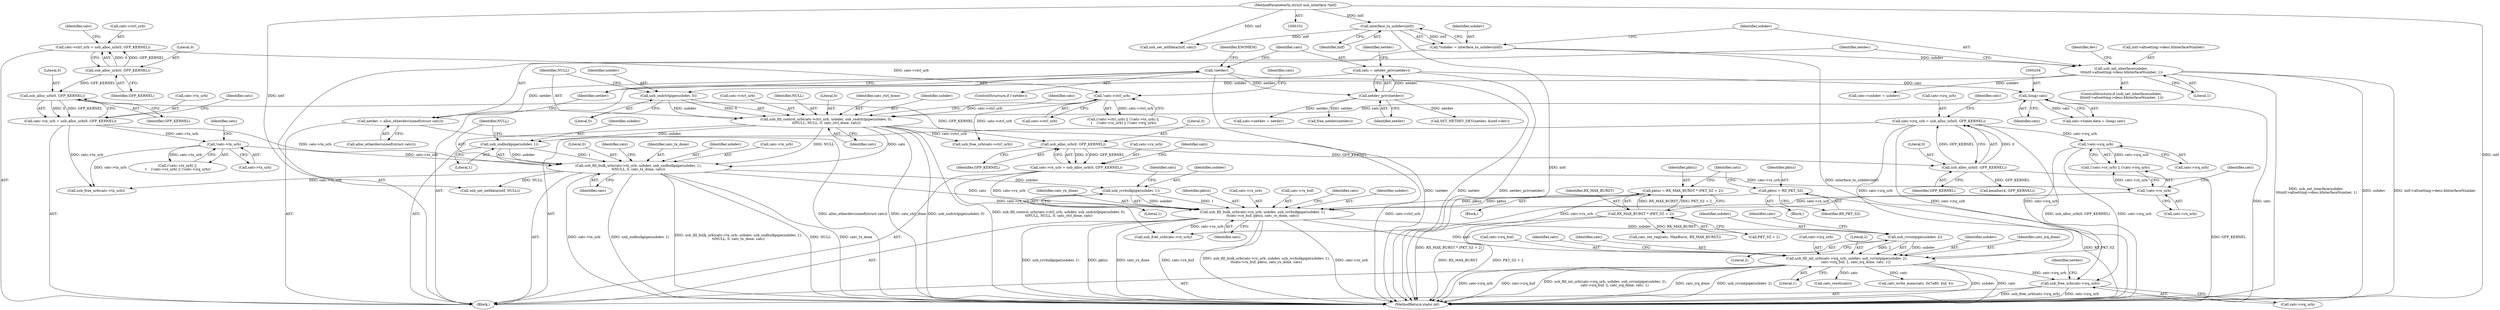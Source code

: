 digraph "0_linux_2d6a0e9de03ee658a9adc3bfb2f0ca55dff1e478@pointer" {
"1000652" [label="(Call,usb_free_urb(catc->irq_urb))"];
"1000368" [label="(Call,usb_fill_int_urb(catc->irq_urb, usbdev, usb_rcvintpipe(usbdev, 2),\n                 catc->irq_buf, 2, catc_irq_done, catc, 1))"];
"1000234" [label="(Call,catc->irq_urb = usb_alloc_urb(0, GFP_KERNEL))"];
"1000238" [label="(Call,usb_alloc_urb(0, GFP_KERNEL))"];
"1000231" [label="(Call,usb_alloc_urb(0, GFP_KERNEL))"];
"1000224" [label="(Call,usb_alloc_urb(0, GFP_KERNEL))"];
"1000217" [label="(Call,usb_alloc_urb(0, GFP_KERNEL))"];
"1000257" [label="(Call,!catc->irq_urb)"];
"1000373" [label="(Call,usb_rcvintpipe(usbdev, 2))"];
"1000354" [label="(Call,usb_fill_bulk_urb(catc->rx_urb, usbdev, usb_rcvbulkpipe(usbdev, 1),\n\t\tcatc->rx_buf, pktsz, catc_rx_done, catc))"];
"1000227" [label="(Call,catc->rx_urb = usb_alloc_urb(0, GFP_KERNEL))"];
"1000253" [label="(Call,!catc->rx_urb)"];
"1000359" [label="(Call,usb_rcvbulkpipe(usbdev, 1))"];
"1000342" [label="(Call,usb_fill_bulk_urb(catc->tx_urb, usbdev, usb_sndbulkpipe(usbdev, 1),\n\t\tNULL, 0, catc_tx_done, catc))"];
"1000220" [label="(Call,catc->tx_urb = usb_alloc_urb(0, GFP_KERNEL))"];
"1000248" [label="(Call,!catc->tx_urb)"];
"1000347" [label="(Call,usb_sndbulkpipe(usbdev, 1))"];
"1000329" [label="(Call,usb_fill_control_urb(catc->ctrl_urb, usbdev, usb_sndctrlpipe(usbdev, 0),\n\t\tNULL, NULL, 0, catc_ctrl_done, catc))"];
"1000243" [label="(Call,!catc->ctrl_urb)"];
"1000213" [label="(Call,catc->ctrl_urb = usb_alloc_urb(0, GFP_KERNEL))"];
"1000334" [label="(Call,usb_sndctrlpipe(usbdev, 0))"];
"1000123" [label="(Call,usb_set_interface(usbdev,\n \t\t\tintf->altsetting->desc.bInterfaceNumber, 1))"];
"1000113" [label="(Call,*usbdev = interface_to_usbdev(intf))"];
"1000115" [label="(Call,interface_to_usbdev(intf))"];
"1000102" [label="(MethodParameterIn,struct usb_interface *intf)"];
"1000203" [label="(Call,(long) catc)"];
"1000151" [label="(Call,catc = netdev_priv(netdev))"];
"1000153" [label="(Call,netdev_priv(netdev))"];
"1000146" [label="(Call,!netdev)"];
"1000140" [label="(Call,netdev = alloc_etherdev(sizeof(struct catc)))"];
"1000317" [label="(Call,pktsz = RX_PKT_SZ)"];
"1000322" [label="(Call,pktsz = RX_MAX_BURST * (PKT_SZ + 2))"];
"1000324" [label="(Call,RX_MAX_BURST * (PKT_SZ + 2))"];
"1000351" [label="(Literal,0)"];
"1000227" [label="(Call,catc->rx_urb = usb_alloc_urb(0, GFP_KERNEL))"];
"1000141" [label="(Identifier,netdev)"];
"1000365" [label="(Identifier,pktsz)"];
"1000324" [label="(Call,RX_MAX_BURST * (PKT_SZ + 2))"];
"1000330" [label="(Call,catc->ctrl_urb)"];
"1000550" [label="(Call,catc_set_reg(catc, MaxBurst, RX_MAX_BURST))"];
"1000353" [label="(Identifier,catc)"];
"1000233" [label="(Identifier,GFP_KERNEL)"];
"1000152" [label="(Identifier,catc)"];
"1000254" [label="(Call,catc->rx_urb)"];
"1000640" [label="(Call,usb_free_urb(catc->ctrl_urb))"];
"1000302" [label="(Block,)"];
"1000355" [label="(Call,catc->rx_urb)"];
"1000243" [label="(Call,!catc->ctrl_urb)"];
"1000157" [label="(Identifier,netdev)"];
"1000218" [label="(Literal,0)"];
"1000356" [label="(Identifier,catc)"];
"1000242" [label="(Call,(!catc->ctrl_urb) || (!catc->tx_urb) || \n\t    (!catc->rx_urb) || (!catc->irq_urb))"];
"1000255" [label="(Identifier,catc)"];
"1000335" [label="(Identifier,usbdev)"];
"1000336" [label="(Literal,0)"];
"1000377" [label="(Identifier,catc)"];
"1000221" [label="(Call,catc->tx_urb)"];
"1000636" [label="(Call,usb_set_intfdata(intf, NULL))"];
"1000341" [label="(Identifier,catc)"];
"1000338" [label="(Identifier,NULL)"];
"1000352" [label="(Identifier,catc_tx_done)"];
"1000354" [label="(Call,usb_fill_bulk_urb(catc->rx_urb, usbdev, usb_rcvbulkpipe(usbdev, 1),\n\t\tcatc->rx_buf, pktsz, catc_rx_done, catc))"];
"1000326" [label="(Call,PKT_SZ + 2)"];
"1000225" [label="(Literal,0)"];
"1000346" [label="(Identifier,usbdev)"];
"1000321" [label="(Block,)"];
"1000154" [label="(Identifier,netdev)"];
"1000172" [label="(Call,catc->usbdev = usbdev)"];
"1000140" [label="(Call,netdev = alloc_etherdev(sizeof(struct catc)))"];
"1000348" [label="(Identifier,usbdev)"];
"1000382" [label="(Literal,1)"];
"1000203" [label="(Call,(long) catc)"];
"1000244" [label="(Call,catc->ctrl_urb)"];
"1000217" [label="(Call,usb_alloc_urb(0, GFP_KERNEL))"];
"1000248" [label="(Call,!catc->tx_urb)"];
"1000361" [label="(Literal,1)"];
"1000234" [label="(Call,catc->irq_urb = usb_alloc_urb(0, GFP_KERNEL))"];
"1000372" [label="(Identifier,usbdev)"];
"1000124" [label="(Identifier,usbdev)"];
"1000318" [label="(Identifier,pktsz)"];
"1000214" [label="(Call,catc->ctrl_urb)"];
"1000258" [label="(Call,catc->irq_urb)"];
"1000362" [label="(Call,catc->rx_buf)"];
"1000147" [label="(Identifier,netdev)"];
"1000146" [label="(Call,!netdev)"];
"1000375" [label="(Literal,2)"];
"1000213" [label="(Call,catc->ctrl_urb = usb_alloc_urb(0, GFP_KERNEL))"];
"1000323" [label="(Identifier,pktsz)"];
"1000349" [label="(Literal,1)"];
"1000122" [label="(ControlStructure,if (usb_set_interface(usbdev,\n \t\t\tintf->altsetting->desc.bInterfaceNumber, 1)))"];
"1000224" [label="(Call,usb_alloc_urb(0, GFP_KERNEL))"];
"1000380" [label="(Identifier,catc_irq_done)"];
"1000657" [label="(Identifier,netdev)"];
"1000342" [label="(Call,usb_fill_bulk_urb(catc->tx_urb, usbdev, usb_sndbulkpipe(usbdev, 1),\n\t\tNULL, 0, catc_tx_done, catc))"];
"1000228" [label="(Call,catc->rx_urb)"];
"1000367" [label="(Identifier,catc)"];
"1000360" [label="(Identifier,usbdev)"];
"1000115" [label="(Call,interface_to_usbdev(intf))"];
"1000331" [label="(Identifier,catc)"];
"1000337" [label="(Identifier,NULL)"];
"1000359" [label="(Call,usb_rcvbulkpipe(usbdev, 1))"];
"1000581" [label="(Call,catc_reset(catc))"];
"1000222" [label="(Identifier,catc)"];
"1000376" [label="(Call,catc->irq_buf)"];
"1000648" [label="(Call,usb_free_urb(catc->rx_urb))"];
"1000113" [label="(Call,*usbdev = interface_to_usbdev(intf))"];
"1000259" [label="(Identifier,catc)"];
"1000322" [label="(Call,pktsz = RX_MAX_BURST * (PKT_SZ + 2))"];
"1000386" [label="(Identifier,catc)"];
"1000240" [label="(Identifier,GFP_KERNEL)"];
"1000236" [label="(Identifier,catc)"];
"1000235" [label="(Call,catc->irq_urb)"];
"1000334" [label="(Call,usb_sndctrlpipe(usbdev, 0))"];
"1000347" [label="(Call,usb_sndbulkpipe(usbdev, 1))"];
"1000150" [label="(Identifier,ENOMEM)"];
"1000252" [label="(Call,(!catc->rx_urb) || (!catc->irq_urb))"];
"1000151" [label="(Call,catc = netdev_priv(netdev))"];
"1000339" [label="(Literal,0)"];
"1000153" [label="(Call,netdev_priv(netdev))"];
"1000219" [label="(Identifier,GFP_KERNEL)"];
"1000370" [label="(Identifier,catc)"];
"1000229" [label="(Identifier,catc)"];
"1000373" [label="(Call,usb_rcvintpipe(usbdev, 2))"];
"1000412" [label="(Call,catc_write_mem(catc, 0x7a80, buf, 4))"];
"1000340" [label="(Identifier,catc_ctrl_done)"];
"1000177" [label="(Call,catc->netdev = netdev)"];
"1000231" [label="(Call,usb_alloc_urb(0, GFP_KERNEL))"];
"1000617" [label="(Call,usb_set_intfdata(intf, catc))"];
"1000257" [label="(Call,!catc->irq_urb)"];
"1000343" [label="(Call,catc->tx_urb)"];
"1000245" [label="(Identifier,catc)"];
"1000249" [label="(Call,catc->tx_urb)"];
"1000132" [label="(Literal,1)"];
"1000104" [label="(Block,)"];
"1000363" [label="(Identifier,catc)"];
"1000123" [label="(Call,usb_set_interface(usbdev,\n \t\t\tintf->altsetting->desc.bInterfaceNumber, 1))"];
"1000368" [label="(Call,usb_fill_int_urb(catc->irq_urb, usbdev, usb_rcvintpipe(usbdev, 2),\n                 catc->irq_buf, 2, catc_irq_done, catc, 1))"];
"1000226" [label="(Identifier,GFP_KERNEL)"];
"1000381" [label="(Identifier,catc)"];
"1000145" [label="(ControlStructure,if (!netdev))"];
"1000142" [label="(Call,alloc_etherdev(sizeof(struct catc)))"];
"1000369" [label="(Call,catc->irq_urb)"];
"1000135" [label="(Identifier,dev)"];
"1000205" [label="(Identifier,catc)"];
"1000325" [label="(Identifier,RX_MAX_BURST)"];
"1000238" [label="(Call,usb_alloc_urb(0, GFP_KERNEL))"];
"1000250" [label="(Identifier,catc)"];
"1000656" [label="(Call,free_netdev(netdev))"];
"1000102" [label="(MethodParameterIn,struct usb_interface *intf)"];
"1000253" [label="(Call,!catc->rx_urb)"];
"1000652" [label="(Call,usb_free_urb(catc->irq_urb))"];
"1000317" [label="(Call,pktsz = RX_PKT_SZ)"];
"1000329" [label="(Call,usb_fill_control_urb(catc->ctrl_urb, usbdev, usb_sndctrlpipe(usbdev, 0),\n\t\tNULL, NULL, 0, catc_ctrl_done, catc))"];
"1000197" [label="(Call,catc->timer.data = (long) catc)"];
"1000660" [label="(MethodReturn,static int)"];
"1000644" [label="(Call,usb_free_urb(catc->tx_urb))"];
"1000620" [label="(Call,SET_NETDEV_DEV(netdev, &intf->dev))"];
"1000232" [label="(Literal,0)"];
"1000396" [label="(Call,kmalloc(4, GFP_KERNEL))"];
"1000374" [label="(Identifier,usbdev)"];
"1000125" [label="(Call,intf->altsetting->desc.bInterfaceNumber)"];
"1000114" [label="(Identifier,usbdev)"];
"1000358" [label="(Identifier,usbdev)"];
"1000350" [label="(Identifier,NULL)"];
"1000379" [label="(Literal,2)"];
"1000247" [label="(Call,(!catc->tx_urb) || \n\t    (!catc->rx_urb) || (!catc->irq_urb))"];
"1000116" [label="(Identifier,intf)"];
"1000319" [label="(Identifier,RX_PKT_SZ)"];
"1000220" [label="(Call,catc->tx_urb = usb_alloc_urb(0, GFP_KERNEL))"];
"1000333" [label="(Identifier,usbdev)"];
"1000344" [label="(Identifier,catc)"];
"1000366" [label="(Identifier,catc_rx_done)"];
"1000239" [label="(Literal,0)"];
"1000653" [label="(Call,catc->irq_urb)"];
"1000652" -> "1000104"  [label="AST: "];
"1000652" -> "1000653"  [label="CFG: "];
"1000653" -> "1000652"  [label="AST: "];
"1000657" -> "1000652"  [label="CFG: "];
"1000652" -> "1000660"  [label="DDG: usb_free_urb(catc->irq_urb)"];
"1000652" -> "1000660"  [label="DDG: catc->irq_urb"];
"1000368" -> "1000652"  [label="DDG: catc->irq_urb"];
"1000234" -> "1000652"  [label="DDG: catc->irq_urb"];
"1000257" -> "1000652"  [label="DDG: catc->irq_urb"];
"1000368" -> "1000104"  [label="AST: "];
"1000368" -> "1000382"  [label="CFG: "];
"1000369" -> "1000368"  [label="AST: "];
"1000372" -> "1000368"  [label="AST: "];
"1000373" -> "1000368"  [label="AST: "];
"1000376" -> "1000368"  [label="AST: "];
"1000379" -> "1000368"  [label="AST: "];
"1000380" -> "1000368"  [label="AST: "];
"1000381" -> "1000368"  [label="AST: "];
"1000382" -> "1000368"  [label="AST: "];
"1000386" -> "1000368"  [label="CFG: "];
"1000368" -> "1000660"  [label="DDG: catc->irq_urb"];
"1000368" -> "1000660"  [label="DDG: catc->irq_buf"];
"1000368" -> "1000660"  [label="DDG: usb_fill_int_urb(catc->irq_urb, usbdev, usb_rcvintpipe(usbdev, 2),\n                 catc->irq_buf, 2, catc_irq_done, catc, 1)"];
"1000368" -> "1000660"  [label="DDG: catc_irq_done"];
"1000368" -> "1000660"  [label="DDG: usb_rcvintpipe(usbdev, 2)"];
"1000368" -> "1000660"  [label="DDG: usbdev"];
"1000368" -> "1000660"  [label="DDG: catc"];
"1000234" -> "1000368"  [label="DDG: catc->irq_urb"];
"1000257" -> "1000368"  [label="DDG: catc->irq_urb"];
"1000373" -> "1000368"  [label="DDG: usbdev"];
"1000373" -> "1000368"  [label="DDG: 2"];
"1000354" -> "1000368"  [label="DDG: catc"];
"1000368" -> "1000412"  [label="DDG: catc"];
"1000368" -> "1000581"  [label="DDG: catc"];
"1000234" -> "1000104"  [label="AST: "];
"1000234" -> "1000238"  [label="CFG: "];
"1000235" -> "1000234"  [label="AST: "];
"1000238" -> "1000234"  [label="AST: "];
"1000245" -> "1000234"  [label="CFG: "];
"1000234" -> "1000660"  [label="DDG: usb_alloc_urb(0, GFP_KERNEL)"];
"1000238" -> "1000234"  [label="DDG: 0"];
"1000238" -> "1000234"  [label="DDG: GFP_KERNEL"];
"1000234" -> "1000257"  [label="DDG: catc->irq_urb"];
"1000238" -> "1000240"  [label="CFG: "];
"1000239" -> "1000238"  [label="AST: "];
"1000240" -> "1000238"  [label="AST: "];
"1000238" -> "1000660"  [label="DDG: GFP_KERNEL"];
"1000231" -> "1000238"  [label="DDG: GFP_KERNEL"];
"1000238" -> "1000396"  [label="DDG: GFP_KERNEL"];
"1000231" -> "1000227"  [label="AST: "];
"1000231" -> "1000233"  [label="CFG: "];
"1000232" -> "1000231"  [label="AST: "];
"1000233" -> "1000231"  [label="AST: "];
"1000227" -> "1000231"  [label="CFG: "];
"1000231" -> "1000227"  [label="DDG: 0"];
"1000231" -> "1000227"  [label="DDG: GFP_KERNEL"];
"1000224" -> "1000231"  [label="DDG: GFP_KERNEL"];
"1000224" -> "1000220"  [label="AST: "];
"1000224" -> "1000226"  [label="CFG: "];
"1000225" -> "1000224"  [label="AST: "];
"1000226" -> "1000224"  [label="AST: "];
"1000220" -> "1000224"  [label="CFG: "];
"1000224" -> "1000220"  [label="DDG: 0"];
"1000224" -> "1000220"  [label="DDG: GFP_KERNEL"];
"1000217" -> "1000224"  [label="DDG: GFP_KERNEL"];
"1000217" -> "1000213"  [label="AST: "];
"1000217" -> "1000219"  [label="CFG: "];
"1000218" -> "1000217"  [label="AST: "];
"1000219" -> "1000217"  [label="AST: "];
"1000213" -> "1000217"  [label="CFG: "];
"1000217" -> "1000213"  [label="DDG: 0"];
"1000217" -> "1000213"  [label="DDG: GFP_KERNEL"];
"1000257" -> "1000252"  [label="AST: "];
"1000257" -> "1000258"  [label="CFG: "];
"1000258" -> "1000257"  [label="AST: "];
"1000252" -> "1000257"  [label="CFG: "];
"1000257" -> "1000252"  [label="DDG: catc->irq_urb"];
"1000373" -> "1000375"  [label="CFG: "];
"1000374" -> "1000373"  [label="AST: "];
"1000375" -> "1000373"  [label="AST: "];
"1000377" -> "1000373"  [label="CFG: "];
"1000354" -> "1000373"  [label="DDG: usbdev"];
"1000354" -> "1000104"  [label="AST: "];
"1000354" -> "1000367"  [label="CFG: "];
"1000355" -> "1000354"  [label="AST: "];
"1000358" -> "1000354"  [label="AST: "];
"1000359" -> "1000354"  [label="AST: "];
"1000362" -> "1000354"  [label="AST: "];
"1000365" -> "1000354"  [label="AST: "];
"1000366" -> "1000354"  [label="AST: "];
"1000367" -> "1000354"  [label="AST: "];
"1000370" -> "1000354"  [label="CFG: "];
"1000354" -> "1000660"  [label="DDG: pktsz"];
"1000354" -> "1000660"  [label="DDG: catc_rx_done"];
"1000354" -> "1000660"  [label="DDG: catc->rx_buf"];
"1000354" -> "1000660"  [label="DDG: usb_fill_bulk_urb(catc->rx_urb, usbdev, usb_rcvbulkpipe(usbdev, 1),\n\t\tcatc->rx_buf, pktsz, catc_rx_done, catc)"];
"1000354" -> "1000660"  [label="DDG: catc->rx_urb"];
"1000354" -> "1000660"  [label="DDG: usb_rcvbulkpipe(usbdev, 1)"];
"1000227" -> "1000354"  [label="DDG: catc->rx_urb"];
"1000253" -> "1000354"  [label="DDG: catc->rx_urb"];
"1000359" -> "1000354"  [label="DDG: usbdev"];
"1000359" -> "1000354"  [label="DDG: 1"];
"1000317" -> "1000354"  [label="DDG: pktsz"];
"1000322" -> "1000354"  [label="DDG: pktsz"];
"1000342" -> "1000354"  [label="DDG: catc"];
"1000354" -> "1000648"  [label="DDG: catc->rx_urb"];
"1000227" -> "1000104"  [label="AST: "];
"1000228" -> "1000227"  [label="AST: "];
"1000236" -> "1000227"  [label="CFG: "];
"1000227" -> "1000253"  [label="DDG: catc->rx_urb"];
"1000227" -> "1000648"  [label="DDG: catc->rx_urb"];
"1000253" -> "1000252"  [label="AST: "];
"1000253" -> "1000254"  [label="CFG: "];
"1000254" -> "1000253"  [label="AST: "];
"1000259" -> "1000253"  [label="CFG: "];
"1000252" -> "1000253"  [label="CFG: "];
"1000253" -> "1000252"  [label="DDG: catc->rx_urb"];
"1000253" -> "1000648"  [label="DDG: catc->rx_urb"];
"1000359" -> "1000361"  [label="CFG: "];
"1000360" -> "1000359"  [label="AST: "];
"1000361" -> "1000359"  [label="AST: "];
"1000363" -> "1000359"  [label="CFG: "];
"1000342" -> "1000359"  [label="DDG: usbdev"];
"1000342" -> "1000104"  [label="AST: "];
"1000342" -> "1000353"  [label="CFG: "];
"1000343" -> "1000342"  [label="AST: "];
"1000346" -> "1000342"  [label="AST: "];
"1000347" -> "1000342"  [label="AST: "];
"1000350" -> "1000342"  [label="AST: "];
"1000351" -> "1000342"  [label="AST: "];
"1000352" -> "1000342"  [label="AST: "];
"1000353" -> "1000342"  [label="AST: "];
"1000356" -> "1000342"  [label="CFG: "];
"1000342" -> "1000660"  [label="DDG: catc->tx_urb"];
"1000342" -> "1000660"  [label="DDG: usb_sndbulkpipe(usbdev, 1)"];
"1000342" -> "1000660"  [label="DDG: usb_fill_bulk_urb(catc->tx_urb, usbdev, usb_sndbulkpipe(usbdev, 1),\n\t\tNULL, 0, catc_tx_done, catc)"];
"1000342" -> "1000660"  [label="DDG: NULL"];
"1000342" -> "1000660"  [label="DDG: catc_tx_done"];
"1000220" -> "1000342"  [label="DDG: catc->tx_urb"];
"1000248" -> "1000342"  [label="DDG: catc->tx_urb"];
"1000347" -> "1000342"  [label="DDG: usbdev"];
"1000347" -> "1000342"  [label="DDG: 1"];
"1000329" -> "1000342"  [label="DDG: NULL"];
"1000329" -> "1000342"  [label="DDG: catc"];
"1000342" -> "1000636"  [label="DDG: NULL"];
"1000342" -> "1000644"  [label="DDG: catc->tx_urb"];
"1000220" -> "1000104"  [label="AST: "];
"1000221" -> "1000220"  [label="AST: "];
"1000229" -> "1000220"  [label="CFG: "];
"1000220" -> "1000248"  [label="DDG: catc->tx_urb"];
"1000220" -> "1000644"  [label="DDG: catc->tx_urb"];
"1000248" -> "1000247"  [label="AST: "];
"1000248" -> "1000249"  [label="CFG: "];
"1000249" -> "1000248"  [label="AST: "];
"1000255" -> "1000248"  [label="CFG: "];
"1000247" -> "1000248"  [label="CFG: "];
"1000248" -> "1000247"  [label="DDG: catc->tx_urb"];
"1000248" -> "1000644"  [label="DDG: catc->tx_urb"];
"1000347" -> "1000349"  [label="CFG: "];
"1000348" -> "1000347"  [label="AST: "];
"1000349" -> "1000347"  [label="AST: "];
"1000350" -> "1000347"  [label="CFG: "];
"1000329" -> "1000347"  [label="DDG: usbdev"];
"1000329" -> "1000104"  [label="AST: "];
"1000329" -> "1000341"  [label="CFG: "];
"1000330" -> "1000329"  [label="AST: "];
"1000333" -> "1000329"  [label="AST: "];
"1000334" -> "1000329"  [label="AST: "];
"1000337" -> "1000329"  [label="AST: "];
"1000338" -> "1000329"  [label="AST: "];
"1000339" -> "1000329"  [label="AST: "];
"1000340" -> "1000329"  [label="AST: "];
"1000341" -> "1000329"  [label="AST: "];
"1000344" -> "1000329"  [label="CFG: "];
"1000329" -> "1000660"  [label="DDG: usb_sndctrlpipe(usbdev, 0)"];
"1000329" -> "1000660"  [label="DDG: usb_fill_control_urb(catc->ctrl_urb, usbdev, usb_sndctrlpipe(usbdev, 0),\n\t\tNULL, NULL, 0, catc_ctrl_done, catc)"];
"1000329" -> "1000660"  [label="DDG: catc->ctrl_urb"];
"1000329" -> "1000660"  [label="DDG: catc_ctrl_done"];
"1000243" -> "1000329"  [label="DDG: catc->ctrl_urb"];
"1000334" -> "1000329"  [label="DDG: usbdev"];
"1000334" -> "1000329"  [label="DDG: 0"];
"1000203" -> "1000329"  [label="DDG: catc"];
"1000329" -> "1000640"  [label="DDG: catc->ctrl_urb"];
"1000243" -> "1000242"  [label="AST: "];
"1000243" -> "1000244"  [label="CFG: "];
"1000244" -> "1000243"  [label="AST: "];
"1000250" -> "1000243"  [label="CFG: "];
"1000242" -> "1000243"  [label="CFG: "];
"1000243" -> "1000242"  [label="DDG: catc->ctrl_urb"];
"1000213" -> "1000243"  [label="DDG: catc->ctrl_urb"];
"1000243" -> "1000640"  [label="DDG: catc->ctrl_urb"];
"1000213" -> "1000104"  [label="AST: "];
"1000214" -> "1000213"  [label="AST: "];
"1000222" -> "1000213"  [label="CFG: "];
"1000334" -> "1000336"  [label="CFG: "];
"1000335" -> "1000334"  [label="AST: "];
"1000336" -> "1000334"  [label="AST: "];
"1000337" -> "1000334"  [label="CFG: "];
"1000123" -> "1000334"  [label="DDG: usbdev"];
"1000123" -> "1000122"  [label="AST: "];
"1000123" -> "1000132"  [label="CFG: "];
"1000124" -> "1000123"  [label="AST: "];
"1000125" -> "1000123"  [label="AST: "];
"1000132" -> "1000123"  [label="AST: "];
"1000135" -> "1000123"  [label="CFG: "];
"1000141" -> "1000123"  [label="CFG: "];
"1000123" -> "1000660"  [label="DDG: intf->altsetting->desc.bInterfaceNumber"];
"1000123" -> "1000660"  [label="DDG: usb_set_interface(usbdev,\n \t\t\tintf->altsetting->desc.bInterfaceNumber, 1)"];
"1000123" -> "1000660"  [label="DDG: usbdev"];
"1000113" -> "1000123"  [label="DDG: usbdev"];
"1000123" -> "1000172"  [label="DDG: usbdev"];
"1000113" -> "1000104"  [label="AST: "];
"1000113" -> "1000115"  [label="CFG: "];
"1000114" -> "1000113"  [label="AST: "];
"1000115" -> "1000113"  [label="AST: "];
"1000124" -> "1000113"  [label="CFG: "];
"1000113" -> "1000660"  [label="DDG: interface_to_usbdev(intf)"];
"1000115" -> "1000113"  [label="DDG: intf"];
"1000115" -> "1000116"  [label="CFG: "];
"1000116" -> "1000115"  [label="AST: "];
"1000115" -> "1000660"  [label="DDG: intf"];
"1000102" -> "1000115"  [label="DDG: intf"];
"1000115" -> "1000617"  [label="DDG: intf"];
"1000102" -> "1000101"  [label="AST: "];
"1000102" -> "1000660"  [label="DDG: intf"];
"1000102" -> "1000617"  [label="DDG: intf"];
"1000102" -> "1000636"  [label="DDG: intf"];
"1000203" -> "1000197"  [label="AST: "];
"1000203" -> "1000205"  [label="CFG: "];
"1000204" -> "1000203"  [label="AST: "];
"1000205" -> "1000203"  [label="AST: "];
"1000197" -> "1000203"  [label="CFG: "];
"1000203" -> "1000660"  [label="DDG: catc"];
"1000203" -> "1000197"  [label="DDG: catc"];
"1000151" -> "1000203"  [label="DDG: catc"];
"1000151" -> "1000104"  [label="AST: "];
"1000151" -> "1000153"  [label="CFG: "];
"1000152" -> "1000151"  [label="AST: "];
"1000153" -> "1000151"  [label="AST: "];
"1000157" -> "1000151"  [label="CFG: "];
"1000151" -> "1000660"  [label="DDG: netdev_priv(netdev)"];
"1000153" -> "1000151"  [label="DDG: netdev"];
"1000153" -> "1000154"  [label="CFG: "];
"1000154" -> "1000153"  [label="AST: "];
"1000146" -> "1000153"  [label="DDG: netdev"];
"1000153" -> "1000177"  [label="DDG: netdev"];
"1000153" -> "1000620"  [label="DDG: netdev"];
"1000153" -> "1000656"  [label="DDG: netdev"];
"1000146" -> "1000145"  [label="AST: "];
"1000146" -> "1000147"  [label="CFG: "];
"1000147" -> "1000146"  [label="AST: "];
"1000150" -> "1000146"  [label="CFG: "];
"1000152" -> "1000146"  [label="CFG: "];
"1000146" -> "1000660"  [label="DDG: !netdev"];
"1000146" -> "1000660"  [label="DDG: netdev"];
"1000140" -> "1000146"  [label="DDG: netdev"];
"1000140" -> "1000104"  [label="AST: "];
"1000140" -> "1000142"  [label="CFG: "];
"1000141" -> "1000140"  [label="AST: "];
"1000142" -> "1000140"  [label="AST: "];
"1000147" -> "1000140"  [label="CFG: "];
"1000140" -> "1000660"  [label="DDG: alloc_etherdev(sizeof(struct catc))"];
"1000317" -> "1000302"  [label="AST: "];
"1000317" -> "1000319"  [label="CFG: "];
"1000318" -> "1000317"  [label="AST: "];
"1000319" -> "1000317"  [label="AST: "];
"1000331" -> "1000317"  [label="CFG: "];
"1000317" -> "1000660"  [label="DDG: RX_PKT_SZ"];
"1000322" -> "1000321"  [label="AST: "];
"1000322" -> "1000324"  [label="CFG: "];
"1000323" -> "1000322"  [label="AST: "];
"1000324" -> "1000322"  [label="AST: "];
"1000331" -> "1000322"  [label="CFG: "];
"1000322" -> "1000660"  [label="DDG: RX_MAX_BURST * (PKT_SZ + 2)"];
"1000324" -> "1000322"  [label="DDG: RX_MAX_BURST"];
"1000324" -> "1000322"  [label="DDG: PKT_SZ + 2"];
"1000324" -> "1000326"  [label="CFG: "];
"1000325" -> "1000324"  [label="AST: "];
"1000326" -> "1000324"  [label="AST: "];
"1000324" -> "1000660"  [label="DDG: PKT_SZ + 2"];
"1000324" -> "1000660"  [label="DDG: RX_MAX_BURST"];
"1000324" -> "1000550"  [label="DDG: RX_MAX_BURST"];
}

